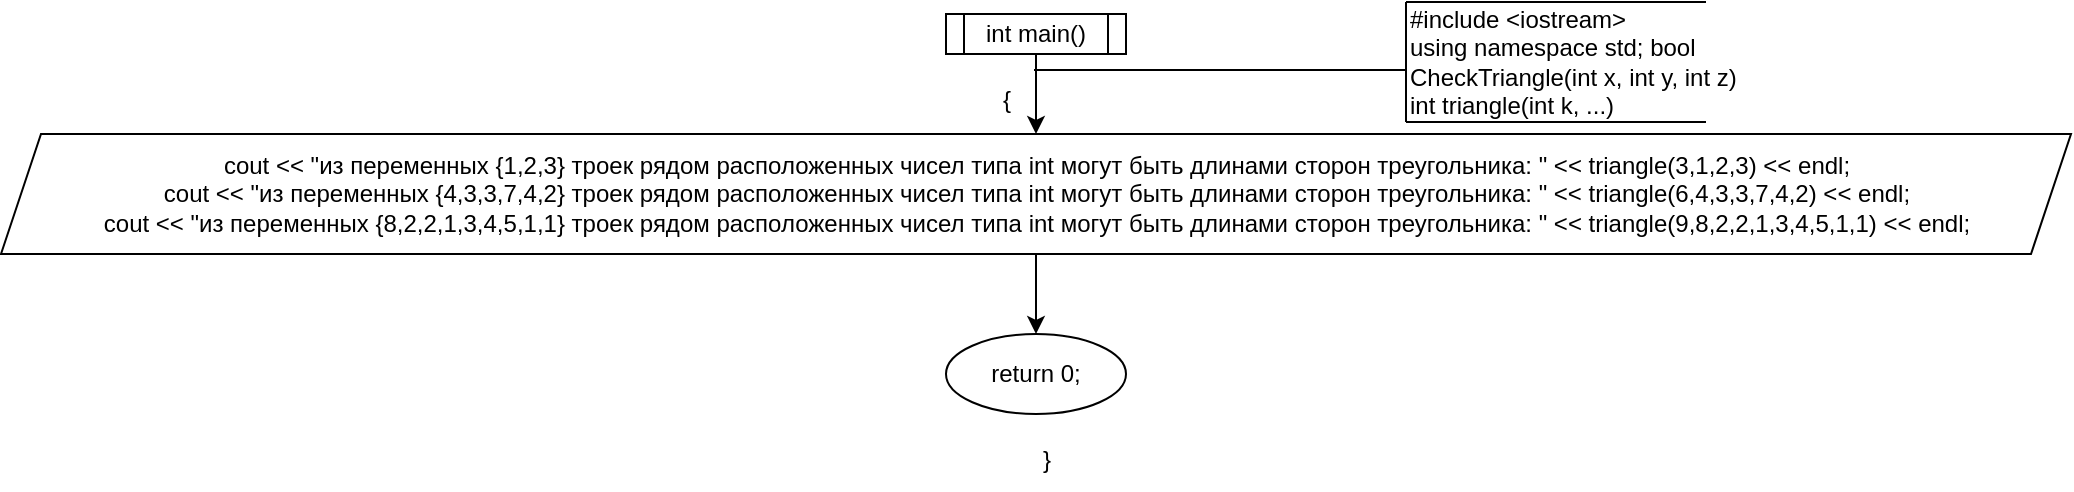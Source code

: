 <mxfile version="26.1.0" pages="3">
  <diagram name="Страница — 1" id="IMgbf6coYrRE-XWFwGS4">
    <mxGraphModel dx="1635" dy="1139" grid="1" gridSize="10" guides="1" tooltips="1" connect="1" arrows="1" fold="1" page="1" pageScale="1" pageWidth="827" pageHeight="1169" math="0" shadow="0">
      <root>
        <mxCell id="0" />
        <mxCell id="1" parent="0" />
        <mxCell id="zGnZmwIWCeBCWN7_2svQ-3" value="" style="edgeStyle=orthogonalEdgeStyle;rounded=0;orthogonalLoop=1;jettySize=auto;html=1;" edge="1" parent="1" source="zGnZmwIWCeBCWN7_2svQ-1" target="zGnZmwIWCeBCWN7_2svQ-2">
          <mxGeometry relative="1" as="geometry" />
        </mxCell>
        <mxCell id="zGnZmwIWCeBCWN7_2svQ-1" value="int main()" style="shape=process;whiteSpace=wrap;html=1;backgroundOutline=1;" vertex="1" parent="1">
          <mxGeometry x="350" y="550" width="90" height="20" as="geometry" />
        </mxCell>
        <mxCell id="zGnZmwIWCeBCWN7_2svQ-5" style="edgeStyle=orthogonalEdgeStyle;rounded=0;orthogonalLoop=1;jettySize=auto;html=1;entryX=0.5;entryY=0;entryDx=0;entryDy=0;" edge="1" parent="1" source="zGnZmwIWCeBCWN7_2svQ-2" target="zGnZmwIWCeBCWN7_2svQ-4">
          <mxGeometry relative="1" as="geometry" />
        </mxCell>
        <mxCell id="zGnZmwIWCeBCWN7_2svQ-2" value="cout &amp;lt;&amp;lt; &quot;из переменных {1,2,3} троек рядом расположенных чисел типа int могут быть длинами сторон треугольника: &quot; &amp;lt;&amp;lt; triangle(3,1,2,3) &amp;lt;&amp;lt; endl; &lt;br&gt;cout &amp;lt;&amp;lt; &quot;из переменных {4,3,3,7,4,2} троек рядом расположенных чисел типа int могут быть длинами сторон треугольника: &quot; &amp;lt;&amp;lt; triangle(6,4,3,3,7,4,2) &amp;lt;&amp;lt; endl; &lt;br&gt;cout &amp;lt;&amp;lt; &quot;из переменных {8,2,2,1,3,4,5,1,1} троек рядом расположенных чисел типа int могут быть длинами сторон треугольника: &quot; &amp;lt;&amp;lt; triangle(9,8,2,2,1,3,4,5,1,1) &amp;lt;&amp;lt; endl;" style="shape=parallelogram;perimeter=parallelogramPerimeter;whiteSpace=wrap;html=1;fixedSize=1;" vertex="1" parent="1">
          <mxGeometry x="-122.5" y="610" width="1035" height="60" as="geometry" />
        </mxCell>
        <mxCell id="zGnZmwIWCeBCWN7_2svQ-4" value="return 0;" style="ellipse;whiteSpace=wrap;html=1;" vertex="1" parent="1">
          <mxGeometry x="350" y="710" width="90" height="40" as="geometry" />
        </mxCell>
        <mxCell id="zGnZmwIWCeBCWN7_2svQ-6" value="#include &amp;lt;iostream&amp;gt;&lt;br&gt;using namespace std; bool CheckTriangle(int x, int y, int z)&lt;br&gt;int triangle(int k, ...)" style="text;html=1;align=left;verticalAlign=middle;whiteSpace=wrap;rounded=0;" vertex="1" parent="1">
          <mxGeometry x="580" y="544" width="200" height="60" as="geometry" />
        </mxCell>
        <mxCell id="zGnZmwIWCeBCWN7_2svQ-7" value="" style="endArrow=none;html=1;rounded=0;exitX=0;exitY=1;exitDx=0;exitDy=0;entryX=0;entryY=0;entryDx=0;entryDy=0;" edge="1" parent="1" source="zGnZmwIWCeBCWN7_2svQ-6" target="zGnZmwIWCeBCWN7_2svQ-6">
          <mxGeometry width="50" height="50" relative="1" as="geometry">
            <mxPoint x="680" y="570" as="sourcePoint" />
            <mxPoint x="730" y="520" as="targetPoint" />
          </mxGeometry>
        </mxCell>
        <mxCell id="zGnZmwIWCeBCWN7_2svQ-8" value="" style="endArrow=none;html=1;rounded=0;exitX=0;exitY=0;exitDx=0;exitDy=0;entryX=0.75;entryY=0;entryDx=0;entryDy=0;" edge="1" parent="1" source="zGnZmwIWCeBCWN7_2svQ-6" target="zGnZmwIWCeBCWN7_2svQ-6">
          <mxGeometry width="50" height="50" relative="1" as="geometry">
            <mxPoint x="680" y="570" as="sourcePoint" />
            <mxPoint x="730" y="520" as="targetPoint" />
          </mxGeometry>
        </mxCell>
        <mxCell id="zGnZmwIWCeBCWN7_2svQ-9" value="" style="endArrow=none;html=1;rounded=0;exitX=0;exitY=1;exitDx=0;exitDy=0;entryX=0.75;entryY=1;entryDx=0;entryDy=0;" edge="1" parent="1" source="zGnZmwIWCeBCWN7_2svQ-6" target="zGnZmwIWCeBCWN7_2svQ-6">
          <mxGeometry width="50" height="50" relative="1" as="geometry">
            <mxPoint x="650" y="600" as="sourcePoint" />
            <mxPoint x="800" y="600" as="targetPoint" />
          </mxGeometry>
        </mxCell>
        <mxCell id="zGnZmwIWCeBCWN7_2svQ-10" value="" style="endArrow=none;html=1;rounded=0;" edge="1" parent="1">
          <mxGeometry width="50" height="50" relative="1" as="geometry">
            <mxPoint x="394" y="578" as="sourcePoint" />
            <mxPoint x="580" y="578" as="targetPoint" />
          </mxGeometry>
        </mxCell>
        <mxCell id="zGnZmwIWCeBCWN7_2svQ-11" value="{" style="text;html=1;align=center;verticalAlign=middle;resizable=0;points=[];autosize=1;strokeColor=none;fillColor=none;" vertex="1" parent="1">
          <mxGeometry x="365" y="578" width="30" height="30" as="geometry" />
        </mxCell>
        <mxCell id="zGnZmwIWCeBCWN7_2svQ-12" value="}" style="text;html=1;align=center;verticalAlign=middle;resizable=0;points=[];autosize=1;strokeColor=none;fillColor=none;" vertex="1" parent="1">
          <mxGeometry x="385" y="758" width="30" height="30" as="geometry" />
        </mxCell>
      </root>
    </mxGraphModel>
  </diagram>
  <diagram id="OP3MUeKedpm9r-FMJl5D" name="Страница — 2">
    <mxGraphModel dx="462" dy="651" grid="1" gridSize="10" guides="1" tooltips="1" connect="1" arrows="1" fold="1" page="1" pageScale="1" pageWidth="827" pageHeight="1169" math="0" shadow="0">
      <root>
        <mxCell id="0" />
        <mxCell id="1" parent="0" />
        <mxCell id="FrpsA9GnNlqpsd_Uh9IM-3" style="edgeStyle=orthogonalEdgeStyle;rounded=0;orthogonalLoop=1;jettySize=auto;html=1;entryX=0.5;entryY=0;entryDx=0;entryDy=0;" edge="1" parent="1" source="FrpsA9GnNlqpsd_Uh9IM-1" target="FrpsA9GnNlqpsd_Uh9IM-2">
          <mxGeometry relative="1" as="geometry" />
        </mxCell>
        <mxCell id="FrpsA9GnNlqpsd_Uh9IM-1" value="bool CheckTriangle(int x, int y, int z)" style="shape=process;whiteSpace=wrap;html=1;backgroundOutline=1;" vertex="1" parent="1">
          <mxGeometry x="280" y="530" width="270" height="30" as="geometry" />
        </mxCell>
        <mxCell id="FrpsA9GnNlqpsd_Uh9IM-2" value="return (x+y&amp;gt;z &amp;amp;&amp;amp; y+z&amp;gt;x &amp;amp;&amp;amp; x+z&amp;gt;y);" style="ellipse;whiteSpace=wrap;html=1;" vertex="1" parent="1">
          <mxGeometry x="282" y="610" width="266" height="50" as="geometry" />
        </mxCell>
        <mxCell id="FrpsA9GnNlqpsd_Uh9IM-4" value="{" style="text;html=1;align=center;verticalAlign=middle;resizable=0;points=[];autosize=1;strokeColor=none;fillColor=none;" vertex="1" parent="1">
          <mxGeometry x="385" y="568" width="30" height="30" as="geometry" />
        </mxCell>
        <mxCell id="FrpsA9GnNlqpsd_Uh9IM-5" value="}" style="text;html=1;align=center;verticalAlign=middle;resizable=0;points=[];autosize=1;strokeColor=none;fillColor=none;" vertex="1" parent="1">
          <mxGeometry x="415" y="668" width="30" height="30" as="geometry" />
        </mxCell>
      </root>
    </mxGraphModel>
  </diagram>
  <diagram id="l7VoZbP1AkzXekttpoQn" name="Страница — 3">
    <mxGraphModel dx="808" dy="1139" grid="1" gridSize="10" guides="1" tooltips="1" connect="1" arrows="1" fold="1" page="1" pageScale="1" pageWidth="827" pageHeight="1169" math="0" shadow="0">
      <root>
        <mxCell id="0" />
        <mxCell id="1" parent="0" />
        <mxCell id="77knIaOILxar_zRCrBMy-3" value="" style="edgeStyle=orthogonalEdgeStyle;rounded=0;orthogonalLoop=1;jettySize=auto;html=1;" edge="1" parent="1" source="77knIaOILxar_zRCrBMy-1" target="77knIaOILxar_zRCrBMy-2">
          <mxGeometry relative="1" as="geometry" />
        </mxCell>
        <mxCell id="77knIaOILxar_zRCrBMy-1" value="int triangle(int k, ...)" style="shape=process;whiteSpace=wrap;html=1;backgroundOutline=1;" vertex="1" parent="1">
          <mxGeometry x="350" y="550" width="170" height="40" as="geometry" />
        </mxCell>
        <mxCell id="77knIaOILxar_zRCrBMy-5" value="" style="edgeStyle=orthogonalEdgeStyle;rounded=0;orthogonalLoop=1;jettySize=auto;html=1;" edge="1" parent="1" source="77knIaOILxar_zRCrBMy-2" target="77knIaOILxar_zRCrBMy-4">
          <mxGeometry relative="1" as="geometry" />
        </mxCell>
        <mxCell id="77knIaOILxar_zRCrBMy-2" value="int res=0; &lt;br&gt;int *ptr=&amp;amp;k;" style="whiteSpace=wrap;html=1;" vertex="1" parent="1">
          <mxGeometry x="377.5" y="640" width="115" height="50" as="geometry" />
        </mxCell>
        <mxCell id="77knIaOILxar_zRCrBMy-7" value="" style="edgeStyle=orthogonalEdgeStyle;rounded=0;orthogonalLoop=1;jettySize=auto;html=1;" edge="1" parent="1" source="77knIaOILxar_zRCrBMy-4" target="77knIaOILxar_zRCrBMy-6">
          <mxGeometry relative="1" as="geometry" />
        </mxCell>
        <mxCell id="77knIaOILxar_zRCrBMy-17" style="edgeStyle=orthogonalEdgeStyle;rounded=0;orthogonalLoop=1;jettySize=auto;html=1;entryX=0.5;entryY=0;entryDx=0;entryDy=0;" edge="1" parent="1" source="77knIaOILxar_zRCrBMy-4" target="77knIaOILxar_zRCrBMy-16">
          <mxGeometry relative="1" as="geometry" />
        </mxCell>
        <mxCell id="77knIaOILxar_zRCrBMy-4" value="while (k!=2)" style="rhombus;whiteSpace=wrap;html=1;" vertex="1" parent="1">
          <mxGeometry x="372.5" y="750" width="125" height="45" as="geometry" />
        </mxCell>
        <mxCell id="77knIaOILxar_zRCrBMy-9" value="" style="edgeStyle=orthogonalEdgeStyle;rounded=0;orthogonalLoop=1;jettySize=auto;html=1;" edge="1" parent="1" source="77knIaOILxar_zRCrBMy-6" target="77knIaOILxar_zRCrBMy-8">
          <mxGeometry relative="1" as="geometry" />
        </mxCell>
        <mxCell id="77knIaOILxar_zRCrBMy-12" style="edgeStyle=orthogonalEdgeStyle;rounded=0;orthogonalLoop=1;jettySize=auto;html=1;" edge="1" parent="1" source="77knIaOILxar_zRCrBMy-6">
          <mxGeometry relative="1" as="geometry">
            <mxPoint x="435" y="980" as="targetPoint" />
            <Array as="points">
              <mxPoint x="630" y="871" />
              <mxPoint x="630" y="980" />
            </Array>
          </mxGeometry>
        </mxCell>
        <mxCell id="77knIaOILxar_zRCrBMy-6" value="if (CheckTriangle(*(ptr+1), *(ptr+2), *(ptr+3)))" style="rhombus;whiteSpace=wrap;html=1;" vertex="1" parent="1">
          <mxGeometry x="282.5" y="830" width="305" height="82.5" as="geometry" />
        </mxCell>
        <mxCell id="77knIaOILxar_zRCrBMy-10" style="edgeStyle=orthogonalEdgeStyle;rounded=0;orthogonalLoop=1;jettySize=auto;html=1;" edge="1" parent="1" source="77knIaOILxar_zRCrBMy-8">
          <mxGeometry relative="1" as="geometry">
            <mxPoint x="440" y="980" as="targetPoint" />
            <Array as="points">
              <mxPoint x="230" y="980" />
            </Array>
          </mxGeometry>
        </mxCell>
        <mxCell id="77knIaOILxar_zRCrBMy-8" value="res++;" style="whiteSpace=wrap;html=1;" vertex="1" parent="1">
          <mxGeometry x="200" y="940" width="60" height="18.75" as="geometry" />
        </mxCell>
        <mxCell id="77knIaOILxar_zRCrBMy-15" style="edgeStyle=orthogonalEdgeStyle;rounded=0;orthogonalLoop=1;jettySize=auto;html=1;entryX=0;entryY=0.5;entryDx=0;entryDy=0;" edge="1" parent="1" source="77knIaOILxar_zRCrBMy-13" target="77knIaOILxar_zRCrBMy-4">
          <mxGeometry relative="1" as="geometry">
            <Array as="points">
              <mxPoint x="437" y="1080" />
              <mxPoint x="190" y="1080" />
              <mxPoint x="190" y="773" />
            </Array>
          </mxGeometry>
        </mxCell>
        <mxCell id="77knIaOILxar_zRCrBMy-13" value="ptr++;&lt;br&gt;k--;" style="rounded=0;whiteSpace=wrap;html=1;" vertex="1" parent="1">
          <mxGeometry x="407" y="1020" width="60" height="40" as="geometry" />
        </mxCell>
        <mxCell id="77knIaOILxar_zRCrBMy-14" value="" style="endArrow=classic;html=1;rounded=0;entryX=0.5;entryY=0;entryDx=0;entryDy=0;" edge="1" parent="1" target="77knIaOILxar_zRCrBMy-13">
          <mxGeometry width="50" height="50" relative="1" as="geometry">
            <mxPoint x="437" y="980" as="sourcePoint" />
            <mxPoint x="432" y="1020" as="targetPoint" />
          </mxGeometry>
        </mxCell>
        <mxCell id="77knIaOILxar_zRCrBMy-16" value="return res;" style="ellipse;whiteSpace=wrap;html=1;" vertex="1" parent="1">
          <mxGeometry x="650" y="856.25" width="80" height="30" as="geometry" />
        </mxCell>
        <mxCell id="77knIaOILxar_zRCrBMy-18" value="{" style="text;html=1;align=center;verticalAlign=middle;resizable=0;points=[];autosize=1;strokeColor=none;fillColor=none;" vertex="1" parent="1">
          <mxGeometry x="405" y="608" width="30" height="30" as="geometry" />
        </mxCell>
        <mxCell id="77knIaOILxar_zRCrBMy-19" value="}" style="text;html=1;align=center;verticalAlign=middle;resizable=0;points=[];autosize=1;strokeColor=none;fillColor=none;" vertex="1" parent="1">
          <mxGeometry x="675" y="888" width="30" height="30" as="geometry" />
        </mxCell>
        <mxCell id="77knIaOILxar_zRCrBMy-20" value="0" style="text;html=1;align=center;verticalAlign=middle;resizable=0;points=[];autosize=1;strokeColor=none;fillColor=none;" vertex="1" parent="1">
          <mxGeometry x="520" y="740" width="30" height="30" as="geometry" />
        </mxCell>
        <mxCell id="77knIaOILxar_zRCrBMy-21" value="0" style="text;html=1;align=center;verticalAlign=middle;resizable=0;points=[];autosize=1;strokeColor=none;fillColor=none;" vertex="1" parent="1">
          <mxGeometry x="600" y="840" width="30" height="30" as="geometry" />
        </mxCell>
        <mxCell id="77knIaOILxar_zRCrBMy-22" value="1" style="text;html=1;align=center;verticalAlign=middle;resizable=0;points=[];autosize=1;strokeColor=none;fillColor=none;" vertex="1" parent="1">
          <mxGeometry x="235" y="848" width="30" height="30" as="geometry" />
        </mxCell>
        <mxCell id="77knIaOILxar_zRCrBMy-23" value="1" style="text;html=1;align=center;verticalAlign=middle;resizable=0;points=[];autosize=1;strokeColor=none;fillColor=none;" vertex="1" parent="1">
          <mxGeometry x="435" y="798" width="30" height="30" as="geometry" />
        </mxCell>
        <mxCell id="77knIaOILxar_zRCrBMy-25" value="{" style="text;html=1;align=center;verticalAlign=middle;resizable=0;points=[];autosize=1;strokeColor=none;fillColor=none;" vertex="1" parent="1">
          <mxGeometry x="395" y="798" width="30" height="30" as="geometry" />
        </mxCell>
        <mxCell id="77knIaOILxar_zRCrBMy-26" value="}" style="text;html=1;align=center;verticalAlign=middle;resizable=0;points=[];autosize=1;strokeColor=none;fillColor=none;" vertex="1" parent="1">
          <mxGeometry x="685" y="778" width="30" height="30" as="geometry" />
        </mxCell>
      </root>
    </mxGraphModel>
  </diagram>
</mxfile>
